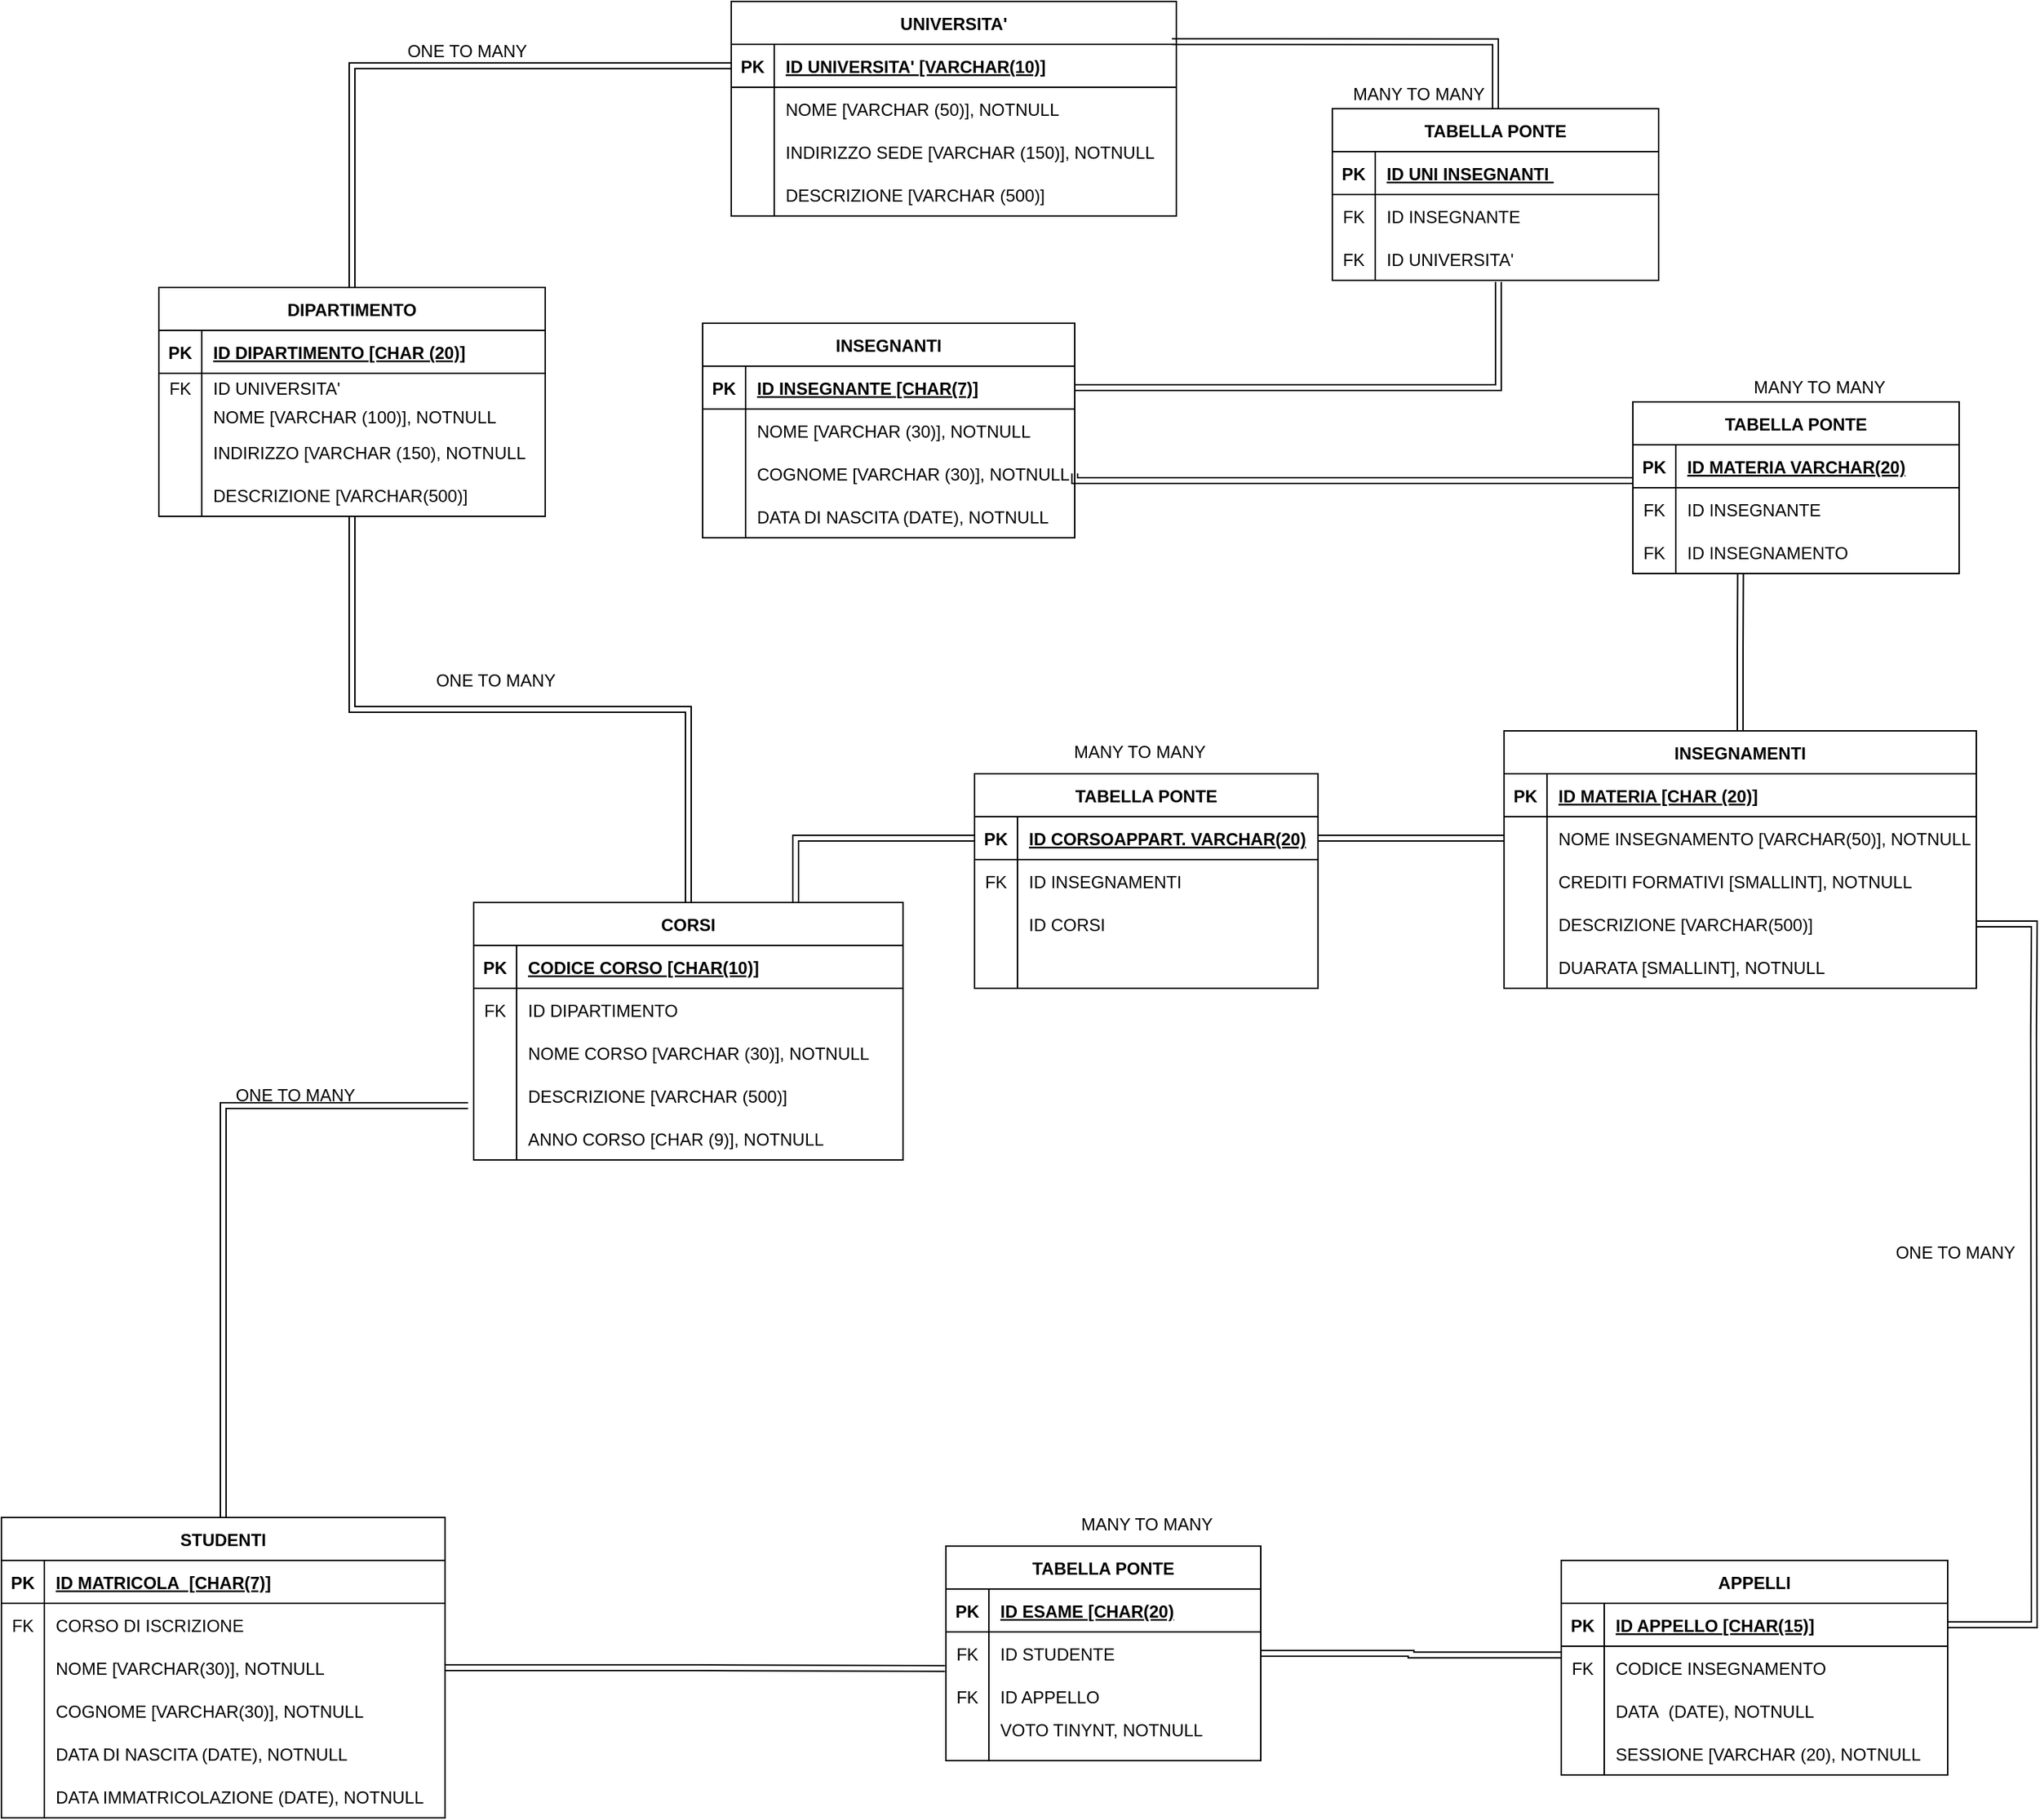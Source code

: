 <mxfile version="20.7.2" type="device"><diagram id="mHBm54Ux4mBfHh0A-Jvw" name="Pagina-1"><mxGraphModel dx="3033" dy="1163" grid="1" gridSize="10" guides="1" tooltips="1" connect="1" arrows="1" fold="1" page="1" pageScale="1" pageWidth="827" pageHeight="1169" math="0" shadow="0"><root><mxCell id="0"/><mxCell id="1" parent="0"/><mxCell id="JIilQJNJ3lquKVJtW94J-14" value="INSEGNANTI" style="shape=table;startSize=30;container=1;collapsible=1;childLayout=tableLayout;fixedRows=1;rowLines=0;fontStyle=1;align=center;resizeLast=1;" parent="1" vertex="1"><mxGeometry x="260" y="235" width="260" height="150" as="geometry"/></mxCell><mxCell id="JIilQJNJ3lquKVJtW94J-15" value="" style="shape=tableRow;horizontal=0;startSize=0;swimlaneHead=0;swimlaneBody=0;fillColor=none;collapsible=0;dropTarget=0;points=[[0,0.5],[1,0.5]];portConstraint=eastwest;top=0;left=0;right=0;bottom=1;" parent="JIilQJNJ3lquKVJtW94J-14" vertex="1"><mxGeometry y="30" width="260" height="30" as="geometry"/></mxCell><mxCell id="JIilQJNJ3lquKVJtW94J-16" value="PK" style="shape=partialRectangle;connectable=0;fillColor=none;top=0;left=0;bottom=0;right=0;fontStyle=1;overflow=hidden;" parent="JIilQJNJ3lquKVJtW94J-15" vertex="1"><mxGeometry width="30" height="30" as="geometry"><mxRectangle width="30" height="30" as="alternateBounds"/></mxGeometry></mxCell><mxCell id="JIilQJNJ3lquKVJtW94J-17" value="ID INSEGNANTE [CHAR(7)]" style="shape=partialRectangle;connectable=0;fillColor=none;top=0;left=0;bottom=0;right=0;align=left;spacingLeft=6;fontStyle=5;overflow=hidden;" parent="JIilQJNJ3lquKVJtW94J-15" vertex="1"><mxGeometry x="30" width="230" height="30" as="geometry"><mxRectangle width="230" height="30" as="alternateBounds"/></mxGeometry></mxCell><mxCell id="JIilQJNJ3lquKVJtW94J-18" value="" style="shape=tableRow;horizontal=0;startSize=0;swimlaneHead=0;swimlaneBody=0;fillColor=none;collapsible=0;dropTarget=0;points=[[0,0.5],[1,0.5]];portConstraint=eastwest;top=0;left=0;right=0;bottom=0;" parent="JIilQJNJ3lquKVJtW94J-14" vertex="1"><mxGeometry y="60" width="260" height="30" as="geometry"/></mxCell><mxCell id="JIilQJNJ3lquKVJtW94J-19" value="" style="shape=partialRectangle;connectable=0;fillColor=none;top=0;left=0;bottom=0;right=0;editable=1;overflow=hidden;" parent="JIilQJNJ3lquKVJtW94J-18" vertex="1"><mxGeometry width="30" height="30" as="geometry"><mxRectangle width="30" height="30" as="alternateBounds"/></mxGeometry></mxCell><mxCell id="JIilQJNJ3lquKVJtW94J-20" value="NOME [VARCHAR (30)], NOTNULL" style="shape=partialRectangle;connectable=0;fillColor=none;top=0;left=0;bottom=0;right=0;align=left;spacingLeft=6;overflow=hidden;" parent="JIilQJNJ3lquKVJtW94J-18" vertex="1"><mxGeometry x="30" width="230" height="30" as="geometry"><mxRectangle width="230" height="30" as="alternateBounds"/></mxGeometry></mxCell><mxCell id="JIilQJNJ3lquKVJtW94J-21" value="" style="shape=tableRow;horizontal=0;startSize=0;swimlaneHead=0;swimlaneBody=0;fillColor=none;collapsible=0;dropTarget=0;points=[[0,0.5],[1,0.5]];portConstraint=eastwest;top=0;left=0;right=0;bottom=0;" parent="JIilQJNJ3lquKVJtW94J-14" vertex="1"><mxGeometry y="90" width="260" height="30" as="geometry"/></mxCell><mxCell id="JIilQJNJ3lquKVJtW94J-22" value="" style="shape=partialRectangle;connectable=0;fillColor=none;top=0;left=0;bottom=0;right=0;editable=1;overflow=hidden;" parent="JIilQJNJ3lquKVJtW94J-21" vertex="1"><mxGeometry width="30" height="30" as="geometry"><mxRectangle width="30" height="30" as="alternateBounds"/></mxGeometry></mxCell><mxCell id="JIilQJNJ3lquKVJtW94J-23" value="COGNOME [VARCHAR (30)], NOTNULL" style="shape=partialRectangle;connectable=0;fillColor=none;top=0;left=0;bottom=0;right=0;align=left;spacingLeft=6;overflow=hidden;" parent="JIilQJNJ3lquKVJtW94J-21" vertex="1"><mxGeometry x="30" width="230" height="30" as="geometry"><mxRectangle width="230" height="30" as="alternateBounds"/></mxGeometry></mxCell><mxCell id="JIilQJNJ3lquKVJtW94J-24" value="" style="shape=tableRow;horizontal=0;startSize=0;swimlaneHead=0;swimlaneBody=0;fillColor=none;collapsible=0;dropTarget=0;points=[[0,0.5],[1,0.5]];portConstraint=eastwest;top=0;left=0;right=0;bottom=0;" parent="JIilQJNJ3lquKVJtW94J-14" vertex="1"><mxGeometry y="120" width="260" height="30" as="geometry"/></mxCell><mxCell id="JIilQJNJ3lquKVJtW94J-25" value="" style="shape=partialRectangle;connectable=0;fillColor=none;top=0;left=0;bottom=0;right=0;editable=1;overflow=hidden;" parent="JIilQJNJ3lquKVJtW94J-24" vertex="1"><mxGeometry width="30" height="30" as="geometry"><mxRectangle width="30" height="30" as="alternateBounds"/></mxGeometry></mxCell><mxCell id="JIilQJNJ3lquKVJtW94J-26" value="DATA DI NASCITA (DATE), NOTNULL" style="shape=partialRectangle;connectable=0;fillColor=none;top=0;left=0;bottom=0;right=0;align=left;spacingLeft=6;overflow=hidden;" parent="JIilQJNJ3lquKVJtW94J-24" vertex="1"><mxGeometry x="30" width="230" height="30" as="geometry"><mxRectangle width="230" height="30" as="alternateBounds"/></mxGeometry></mxCell><mxCell id="JIilQJNJ3lquKVJtW94J-287" style="edgeStyle=orthogonalEdgeStyle;rounded=0;orthogonalLoop=1;jettySize=auto;html=1;exitX=0.5;exitY=0;exitDx=0;exitDy=0;entryX=0.5;entryY=1;entryDx=0;entryDy=0;shape=link;" parent="1" source="JIilQJNJ3lquKVJtW94J-103" target="JIilQJNJ3lquKVJtW94J-168" edge="1"><mxGeometry relative="1" as="geometry"/></mxCell><mxCell id="JIilQJNJ3lquKVJtW94J-103" value="CORSI" style="shape=table;startSize=30;container=1;collapsible=1;childLayout=tableLayout;fixedRows=1;rowLines=0;fontStyle=1;align=center;resizeLast=1;" parent="1" vertex="1"><mxGeometry x="100" y="640" width="300" height="180" as="geometry"/></mxCell><mxCell id="JIilQJNJ3lquKVJtW94J-104" value="" style="shape=tableRow;horizontal=0;startSize=0;swimlaneHead=0;swimlaneBody=0;fillColor=none;collapsible=0;dropTarget=0;points=[[0,0.5],[1,0.5]];portConstraint=eastwest;top=0;left=0;right=0;bottom=1;" parent="JIilQJNJ3lquKVJtW94J-103" vertex="1"><mxGeometry y="30" width="300" height="30" as="geometry"/></mxCell><mxCell id="JIilQJNJ3lquKVJtW94J-105" value="PK" style="shape=partialRectangle;connectable=0;fillColor=none;top=0;left=0;bottom=0;right=0;fontStyle=1;overflow=hidden;" parent="JIilQJNJ3lquKVJtW94J-104" vertex="1"><mxGeometry width="30" height="30" as="geometry"><mxRectangle width="30" height="30" as="alternateBounds"/></mxGeometry></mxCell><mxCell id="JIilQJNJ3lquKVJtW94J-106" value="CODICE CORSO [CHAR(10)]" style="shape=partialRectangle;connectable=0;fillColor=none;top=0;left=0;bottom=0;right=0;align=left;spacingLeft=6;fontStyle=5;overflow=hidden;" parent="JIilQJNJ3lquKVJtW94J-104" vertex="1"><mxGeometry x="30" width="270" height="30" as="geometry"><mxRectangle width="270" height="30" as="alternateBounds"/></mxGeometry></mxCell><mxCell id="2NrSHI1KQ8GiXCyDmvub-64" style="shape=tableRow;horizontal=0;startSize=0;swimlaneHead=0;swimlaneBody=0;fillColor=none;collapsible=0;dropTarget=0;points=[[0,0.5],[1,0.5]];portConstraint=eastwest;top=0;left=0;right=0;bottom=0;" vertex="1" parent="JIilQJNJ3lquKVJtW94J-103"><mxGeometry y="60" width="300" height="30" as="geometry"/></mxCell><mxCell id="2NrSHI1KQ8GiXCyDmvub-65" value="FK" style="shape=partialRectangle;connectable=0;fillColor=none;top=0;left=0;bottom=0;right=0;editable=1;overflow=hidden;" vertex="1" parent="2NrSHI1KQ8GiXCyDmvub-64"><mxGeometry width="30" height="30" as="geometry"><mxRectangle width="30" height="30" as="alternateBounds"/></mxGeometry></mxCell><mxCell id="2NrSHI1KQ8GiXCyDmvub-66" value="ID DIPARTIMENTO" style="shape=partialRectangle;connectable=0;fillColor=none;top=0;left=0;bottom=0;right=0;align=left;spacingLeft=6;overflow=hidden;" vertex="1" parent="2NrSHI1KQ8GiXCyDmvub-64"><mxGeometry x="30" width="270" height="30" as="geometry"><mxRectangle width="270" height="30" as="alternateBounds"/></mxGeometry></mxCell><mxCell id="JIilQJNJ3lquKVJtW94J-107" value="" style="shape=tableRow;horizontal=0;startSize=0;swimlaneHead=0;swimlaneBody=0;fillColor=none;collapsible=0;dropTarget=0;points=[[0,0.5],[1,0.5]];portConstraint=eastwest;top=0;left=0;right=0;bottom=0;" parent="JIilQJNJ3lquKVJtW94J-103" vertex="1"><mxGeometry y="90" width="300" height="30" as="geometry"/></mxCell><mxCell id="JIilQJNJ3lquKVJtW94J-108" value="" style="shape=partialRectangle;connectable=0;fillColor=none;top=0;left=0;bottom=0;right=0;editable=1;overflow=hidden;" parent="JIilQJNJ3lquKVJtW94J-107" vertex="1"><mxGeometry width="30" height="30" as="geometry"><mxRectangle width="30" height="30" as="alternateBounds"/></mxGeometry></mxCell><mxCell id="JIilQJNJ3lquKVJtW94J-109" value="NOME CORSO [VARCHAR (30)], NOTNULL" style="shape=partialRectangle;connectable=0;fillColor=none;top=0;left=0;bottom=0;right=0;align=left;spacingLeft=6;overflow=hidden;" parent="JIilQJNJ3lquKVJtW94J-107" vertex="1"><mxGeometry x="30" width="270" height="30" as="geometry"><mxRectangle width="270" height="30" as="alternateBounds"/></mxGeometry></mxCell><mxCell id="JIilQJNJ3lquKVJtW94J-110" value="" style="shape=tableRow;horizontal=0;startSize=0;swimlaneHead=0;swimlaneBody=0;fillColor=none;collapsible=0;dropTarget=0;points=[[0,0.5],[1,0.5]];portConstraint=eastwest;top=0;left=0;right=0;bottom=0;" parent="JIilQJNJ3lquKVJtW94J-103" vertex="1"><mxGeometry y="120" width="300" height="30" as="geometry"/></mxCell><mxCell id="JIilQJNJ3lquKVJtW94J-111" value="" style="shape=partialRectangle;connectable=0;fillColor=none;top=0;left=0;bottom=0;right=0;editable=1;overflow=hidden;" parent="JIilQJNJ3lquKVJtW94J-110" vertex="1"><mxGeometry width="30" height="30" as="geometry"><mxRectangle width="30" height="30" as="alternateBounds"/></mxGeometry></mxCell><mxCell id="JIilQJNJ3lquKVJtW94J-112" value="DESCRIZIONE [VARCHAR (500)]" style="shape=partialRectangle;connectable=0;fillColor=none;top=0;left=0;bottom=0;right=0;align=left;spacingLeft=6;overflow=hidden;" parent="JIilQJNJ3lquKVJtW94J-110" vertex="1"><mxGeometry x="30" width="270" height="30" as="geometry"><mxRectangle width="270" height="30" as="alternateBounds"/></mxGeometry></mxCell><mxCell id="JIilQJNJ3lquKVJtW94J-113" value="" style="shape=tableRow;horizontal=0;startSize=0;swimlaneHead=0;swimlaneBody=0;fillColor=none;collapsible=0;dropTarget=0;points=[[0,0.5],[1,0.5]];portConstraint=eastwest;top=0;left=0;right=0;bottom=0;" parent="JIilQJNJ3lquKVJtW94J-103" vertex="1"><mxGeometry y="150" width="300" height="30" as="geometry"/></mxCell><mxCell id="JIilQJNJ3lquKVJtW94J-114" value="" style="shape=partialRectangle;connectable=0;fillColor=none;top=0;left=0;bottom=0;right=0;editable=1;overflow=hidden;" parent="JIilQJNJ3lquKVJtW94J-113" vertex="1"><mxGeometry width="30" height="30" as="geometry"><mxRectangle width="30" height="30" as="alternateBounds"/></mxGeometry></mxCell><mxCell id="JIilQJNJ3lquKVJtW94J-115" value="ANNO CORSO [CHAR (9)], NOTNULL" style="shape=partialRectangle;connectable=0;fillColor=none;top=0;left=0;bottom=0;right=0;align=left;spacingLeft=6;overflow=hidden;" parent="JIilQJNJ3lquKVJtW94J-113" vertex="1"><mxGeometry x="30" width="270" height="30" as="geometry"><mxRectangle width="270" height="30" as="alternateBounds"/></mxGeometry></mxCell><mxCell id="2NrSHI1KQ8GiXCyDmvub-63" style="edgeStyle=orthogonalEdgeStyle;shape=link;rounded=0;orthogonalLoop=1;jettySize=auto;html=1;exitX=0.5;exitY=0;exitDx=0;exitDy=0;entryX=0.33;entryY=1;entryDx=0;entryDy=0;entryPerimeter=0;" edge="1" parent="1" source="JIilQJNJ3lquKVJtW94J-116" target="JIilQJNJ3lquKVJtW94J-280"><mxGeometry relative="1" as="geometry"/></mxCell><mxCell id="JIilQJNJ3lquKVJtW94J-116" value="INSEGNAMENTI" style="shape=table;startSize=30;container=1;collapsible=1;childLayout=tableLayout;fixedRows=1;rowLines=0;fontStyle=1;align=center;resizeLast=1;" parent="1" vertex="1"><mxGeometry x="820" y="520" width="330" height="180" as="geometry"/></mxCell><mxCell id="JIilQJNJ3lquKVJtW94J-117" value="" style="shape=tableRow;horizontal=0;startSize=0;swimlaneHead=0;swimlaneBody=0;fillColor=none;collapsible=0;dropTarget=0;points=[[0,0.5],[1,0.5]];portConstraint=eastwest;top=0;left=0;right=0;bottom=1;" parent="JIilQJNJ3lquKVJtW94J-116" vertex="1"><mxGeometry y="30" width="330" height="30" as="geometry"/></mxCell><mxCell id="JIilQJNJ3lquKVJtW94J-118" value="PK" style="shape=partialRectangle;connectable=0;fillColor=none;top=0;left=0;bottom=0;right=0;fontStyle=1;overflow=hidden;" parent="JIilQJNJ3lquKVJtW94J-117" vertex="1"><mxGeometry width="30" height="30" as="geometry"><mxRectangle width="30" height="30" as="alternateBounds"/></mxGeometry></mxCell><mxCell id="JIilQJNJ3lquKVJtW94J-119" value="ID MATERIA [CHAR (20)]" style="shape=partialRectangle;connectable=0;fillColor=none;top=0;left=0;bottom=0;right=0;align=left;spacingLeft=6;fontStyle=5;overflow=hidden;" parent="JIilQJNJ3lquKVJtW94J-117" vertex="1"><mxGeometry x="30" width="300" height="30" as="geometry"><mxRectangle width="300" height="30" as="alternateBounds"/></mxGeometry></mxCell><mxCell id="JIilQJNJ3lquKVJtW94J-120" value="" style="shape=tableRow;horizontal=0;startSize=0;swimlaneHead=0;swimlaneBody=0;fillColor=none;collapsible=0;dropTarget=0;points=[[0,0.5],[1,0.5]];portConstraint=eastwest;top=0;left=0;right=0;bottom=0;" parent="JIilQJNJ3lquKVJtW94J-116" vertex="1"><mxGeometry y="60" width="330" height="30" as="geometry"/></mxCell><mxCell id="JIilQJNJ3lquKVJtW94J-121" value="" style="shape=partialRectangle;connectable=0;fillColor=none;top=0;left=0;bottom=0;right=0;editable=1;overflow=hidden;" parent="JIilQJNJ3lquKVJtW94J-120" vertex="1"><mxGeometry width="30" height="30" as="geometry"><mxRectangle width="30" height="30" as="alternateBounds"/></mxGeometry></mxCell><mxCell id="JIilQJNJ3lquKVJtW94J-122" value="NOME INSEGNAMENTO [VARCHAR(50)], NOTNULL" style="shape=partialRectangle;connectable=0;fillColor=none;top=0;left=0;bottom=0;right=0;align=left;spacingLeft=6;overflow=hidden;" parent="JIilQJNJ3lquKVJtW94J-120" vertex="1"><mxGeometry x="30" width="300" height="30" as="geometry"><mxRectangle width="300" height="30" as="alternateBounds"/></mxGeometry></mxCell><mxCell id="JIilQJNJ3lquKVJtW94J-123" value="" style="shape=tableRow;horizontal=0;startSize=0;swimlaneHead=0;swimlaneBody=0;fillColor=none;collapsible=0;dropTarget=0;points=[[0,0.5],[1,0.5]];portConstraint=eastwest;top=0;left=0;right=0;bottom=0;" parent="JIilQJNJ3lquKVJtW94J-116" vertex="1"><mxGeometry y="90" width="330" height="30" as="geometry"/></mxCell><mxCell id="JIilQJNJ3lquKVJtW94J-124" value="" style="shape=partialRectangle;connectable=0;fillColor=none;top=0;left=0;bottom=0;right=0;editable=1;overflow=hidden;" parent="JIilQJNJ3lquKVJtW94J-123" vertex="1"><mxGeometry width="30" height="30" as="geometry"><mxRectangle width="30" height="30" as="alternateBounds"/></mxGeometry></mxCell><mxCell id="JIilQJNJ3lquKVJtW94J-125" value="CREDITI FORMATIVI [SMALLINT], NOTNULL" style="shape=partialRectangle;connectable=0;fillColor=none;top=0;left=0;bottom=0;right=0;align=left;spacingLeft=6;overflow=hidden;" parent="JIilQJNJ3lquKVJtW94J-123" vertex="1"><mxGeometry x="30" width="300" height="30" as="geometry"><mxRectangle width="300" height="30" as="alternateBounds"/></mxGeometry></mxCell><mxCell id="JIilQJNJ3lquKVJtW94J-126" value="" style="shape=tableRow;horizontal=0;startSize=0;swimlaneHead=0;swimlaneBody=0;fillColor=none;collapsible=0;dropTarget=0;points=[[0,0.5],[1,0.5]];portConstraint=eastwest;top=0;left=0;right=0;bottom=0;" parent="JIilQJNJ3lquKVJtW94J-116" vertex="1"><mxGeometry y="120" width="330" height="30" as="geometry"/></mxCell><mxCell id="JIilQJNJ3lquKVJtW94J-127" value="" style="shape=partialRectangle;connectable=0;fillColor=none;top=0;left=0;bottom=0;right=0;editable=1;overflow=hidden;" parent="JIilQJNJ3lquKVJtW94J-126" vertex="1"><mxGeometry width="30" height="30" as="geometry"><mxRectangle width="30" height="30" as="alternateBounds"/></mxGeometry></mxCell><mxCell id="JIilQJNJ3lquKVJtW94J-128" value="DESCRIZIONE [VARCHAR(500)]" style="shape=partialRectangle;connectable=0;fillColor=none;top=0;left=0;bottom=0;right=0;align=left;spacingLeft=6;overflow=hidden;" parent="JIilQJNJ3lquKVJtW94J-126" vertex="1"><mxGeometry x="30" width="300" height="30" as="geometry"><mxRectangle width="300" height="30" as="alternateBounds"/></mxGeometry></mxCell><mxCell id="JIilQJNJ3lquKVJtW94J-206" style="shape=tableRow;horizontal=0;startSize=0;swimlaneHead=0;swimlaneBody=0;fillColor=none;collapsible=0;dropTarget=0;points=[[0,0.5],[1,0.5]];portConstraint=eastwest;top=0;left=0;right=0;bottom=0;" parent="JIilQJNJ3lquKVJtW94J-116" vertex="1"><mxGeometry y="150" width="330" height="30" as="geometry"/></mxCell><mxCell id="JIilQJNJ3lquKVJtW94J-207" style="shape=partialRectangle;connectable=0;fillColor=none;top=0;left=0;bottom=0;right=0;editable=1;overflow=hidden;" parent="JIilQJNJ3lquKVJtW94J-206" vertex="1"><mxGeometry width="30" height="30" as="geometry"><mxRectangle width="30" height="30" as="alternateBounds"/></mxGeometry></mxCell><mxCell id="JIilQJNJ3lquKVJtW94J-208" value="DUARATA [SMALLINT], NOTNULL" style="shape=partialRectangle;connectable=0;fillColor=none;top=0;left=0;bottom=0;right=0;align=left;spacingLeft=6;overflow=hidden;" parent="JIilQJNJ3lquKVJtW94J-206" vertex="1"><mxGeometry x="30" width="300" height="30" as="geometry"><mxRectangle width="300" height="30" as="alternateBounds"/></mxGeometry></mxCell><mxCell id="JIilQJNJ3lquKVJtW94J-142" value="APPELLI" style="shape=table;startSize=30;container=1;collapsible=1;childLayout=tableLayout;fixedRows=1;rowLines=0;fontStyle=1;align=center;resizeLast=1;" parent="1" vertex="1"><mxGeometry x="860" y="1100" width="270" height="150" as="geometry"/></mxCell><mxCell id="JIilQJNJ3lquKVJtW94J-143" value="" style="shape=tableRow;horizontal=0;startSize=0;swimlaneHead=0;swimlaneBody=0;fillColor=none;collapsible=0;dropTarget=0;points=[[0,0.5],[1,0.5]];portConstraint=eastwest;top=0;left=0;right=0;bottom=1;" parent="JIilQJNJ3lquKVJtW94J-142" vertex="1"><mxGeometry y="30" width="270" height="30" as="geometry"/></mxCell><mxCell id="JIilQJNJ3lquKVJtW94J-144" value="PK" style="shape=partialRectangle;connectable=0;fillColor=none;top=0;left=0;bottom=0;right=0;fontStyle=1;overflow=hidden;" parent="JIilQJNJ3lquKVJtW94J-143" vertex="1"><mxGeometry width="30" height="30" as="geometry"><mxRectangle width="30" height="30" as="alternateBounds"/></mxGeometry></mxCell><mxCell id="JIilQJNJ3lquKVJtW94J-145" value="ID APPELLO [CHAR(15)]" style="shape=partialRectangle;connectable=0;fillColor=none;top=0;left=0;bottom=0;right=0;align=left;spacingLeft=6;fontStyle=5;overflow=hidden;" parent="JIilQJNJ3lquKVJtW94J-143" vertex="1"><mxGeometry x="30" width="240" height="30" as="geometry"><mxRectangle width="240" height="30" as="alternateBounds"/></mxGeometry></mxCell><mxCell id="2NrSHI1KQ8GiXCyDmvub-137" style="shape=tableRow;horizontal=0;startSize=0;swimlaneHead=0;swimlaneBody=0;fillColor=none;collapsible=0;dropTarget=0;points=[[0,0.5],[1,0.5]];portConstraint=eastwest;top=0;left=0;right=0;bottom=0;" vertex="1" parent="JIilQJNJ3lquKVJtW94J-142"><mxGeometry y="60" width="270" height="30" as="geometry"/></mxCell><mxCell id="2NrSHI1KQ8GiXCyDmvub-138" value="FK" style="shape=partialRectangle;connectable=0;fillColor=none;top=0;left=0;bottom=0;right=0;editable=1;overflow=hidden;" vertex="1" parent="2NrSHI1KQ8GiXCyDmvub-137"><mxGeometry width="30" height="30" as="geometry"><mxRectangle width="30" height="30" as="alternateBounds"/></mxGeometry></mxCell><mxCell id="2NrSHI1KQ8GiXCyDmvub-139" value="CODICE INSEGNAMENTO" style="shape=partialRectangle;connectable=0;fillColor=none;top=0;left=0;bottom=0;right=0;align=left;spacingLeft=6;overflow=hidden;" vertex="1" parent="2NrSHI1KQ8GiXCyDmvub-137"><mxGeometry x="30" width="240" height="30" as="geometry"><mxRectangle width="240" height="30" as="alternateBounds"/></mxGeometry></mxCell><mxCell id="JIilQJNJ3lquKVJtW94J-146" value="" style="shape=tableRow;horizontal=0;startSize=0;swimlaneHead=0;swimlaneBody=0;fillColor=none;collapsible=0;dropTarget=0;points=[[0,0.5],[1,0.5]];portConstraint=eastwest;top=0;left=0;right=0;bottom=0;" parent="JIilQJNJ3lquKVJtW94J-142" vertex="1"><mxGeometry y="90" width="270" height="30" as="geometry"/></mxCell><mxCell id="JIilQJNJ3lquKVJtW94J-147" value="" style="shape=partialRectangle;connectable=0;fillColor=none;top=0;left=0;bottom=0;right=0;editable=1;overflow=hidden;" parent="JIilQJNJ3lquKVJtW94J-146" vertex="1"><mxGeometry width="30" height="30" as="geometry"><mxRectangle width="30" height="30" as="alternateBounds"/></mxGeometry></mxCell><mxCell id="JIilQJNJ3lquKVJtW94J-148" value="DATA  (DATE), NOTNULL" style="shape=partialRectangle;connectable=0;fillColor=none;top=0;left=0;bottom=0;right=0;align=left;spacingLeft=6;overflow=hidden;" parent="JIilQJNJ3lquKVJtW94J-146" vertex="1"><mxGeometry x="30" width="240" height="30" as="geometry"><mxRectangle width="240" height="30" as="alternateBounds"/></mxGeometry></mxCell><mxCell id="JIilQJNJ3lquKVJtW94J-149" value="" style="shape=tableRow;horizontal=0;startSize=0;swimlaneHead=0;swimlaneBody=0;fillColor=none;collapsible=0;dropTarget=0;points=[[0,0.5],[1,0.5]];portConstraint=eastwest;top=0;left=0;right=0;bottom=0;" parent="JIilQJNJ3lquKVJtW94J-142" vertex="1"><mxGeometry y="120" width="270" height="30" as="geometry"/></mxCell><mxCell id="JIilQJNJ3lquKVJtW94J-150" value="" style="shape=partialRectangle;connectable=0;fillColor=none;top=0;left=0;bottom=0;right=0;editable=1;overflow=hidden;" parent="JIilQJNJ3lquKVJtW94J-149" vertex="1"><mxGeometry width="30" height="30" as="geometry"><mxRectangle width="30" height="30" as="alternateBounds"/></mxGeometry></mxCell><mxCell id="JIilQJNJ3lquKVJtW94J-151" value="SESSIONE [VARCHAR (20), NOTNULL" style="shape=partialRectangle;connectable=0;fillColor=none;top=0;left=0;bottom=0;right=0;align=left;spacingLeft=6;overflow=hidden;" parent="JIilQJNJ3lquKVJtW94J-149" vertex="1"><mxGeometry x="30" width="240" height="30" as="geometry"><mxRectangle width="240" height="30" as="alternateBounds"/></mxGeometry></mxCell><mxCell id="JIilQJNJ3lquKVJtW94J-155" value="UNIVERSITA'" style="shape=table;startSize=30;container=1;collapsible=1;childLayout=tableLayout;fixedRows=1;rowLines=0;fontStyle=1;align=center;resizeLast=1;" parent="1" vertex="1"><mxGeometry x="280" y="10" width="311" height="150" as="geometry"/></mxCell><mxCell id="JIilQJNJ3lquKVJtW94J-156" value="" style="shape=tableRow;horizontal=0;startSize=0;swimlaneHead=0;swimlaneBody=0;fillColor=none;collapsible=0;dropTarget=0;points=[[0,0.5],[1,0.5]];portConstraint=eastwest;top=0;left=0;right=0;bottom=1;" parent="JIilQJNJ3lquKVJtW94J-155" vertex="1"><mxGeometry y="30" width="311" height="30" as="geometry"/></mxCell><mxCell id="JIilQJNJ3lquKVJtW94J-157" value="PK" style="shape=partialRectangle;connectable=0;fillColor=none;top=0;left=0;bottom=0;right=0;fontStyle=1;overflow=hidden;" parent="JIilQJNJ3lquKVJtW94J-156" vertex="1"><mxGeometry width="30" height="30" as="geometry"><mxRectangle width="30" height="30" as="alternateBounds"/></mxGeometry></mxCell><mxCell id="JIilQJNJ3lquKVJtW94J-158" value="ID UNIVERSITA' [VARCHAR(10)]" style="shape=partialRectangle;connectable=0;fillColor=none;top=0;left=0;bottom=0;right=0;align=left;spacingLeft=6;fontStyle=5;overflow=hidden;" parent="JIilQJNJ3lquKVJtW94J-156" vertex="1"><mxGeometry x="30" width="281" height="30" as="geometry"><mxRectangle width="281" height="30" as="alternateBounds"/></mxGeometry></mxCell><mxCell id="JIilQJNJ3lquKVJtW94J-159" value="" style="shape=tableRow;horizontal=0;startSize=0;swimlaneHead=0;swimlaneBody=0;fillColor=none;collapsible=0;dropTarget=0;points=[[0,0.5],[1,0.5]];portConstraint=eastwest;top=0;left=0;right=0;bottom=0;" parent="JIilQJNJ3lquKVJtW94J-155" vertex="1"><mxGeometry y="60" width="311" height="30" as="geometry"/></mxCell><mxCell id="JIilQJNJ3lquKVJtW94J-160" value="" style="shape=partialRectangle;connectable=0;fillColor=none;top=0;left=0;bottom=0;right=0;editable=1;overflow=hidden;" parent="JIilQJNJ3lquKVJtW94J-159" vertex="1"><mxGeometry width="30" height="30" as="geometry"><mxRectangle width="30" height="30" as="alternateBounds"/></mxGeometry></mxCell><mxCell id="JIilQJNJ3lquKVJtW94J-161" value="NOME [VARCHAR (50)], NOTNULL" style="shape=partialRectangle;connectable=0;fillColor=none;top=0;left=0;bottom=0;right=0;align=left;spacingLeft=6;overflow=hidden;" parent="JIilQJNJ3lquKVJtW94J-159" vertex="1"><mxGeometry x="30" width="281" height="30" as="geometry"><mxRectangle width="281" height="30" as="alternateBounds"/></mxGeometry></mxCell><mxCell id="JIilQJNJ3lquKVJtW94J-162" value="" style="shape=tableRow;horizontal=0;startSize=0;swimlaneHead=0;swimlaneBody=0;fillColor=none;collapsible=0;dropTarget=0;points=[[0,0.5],[1,0.5]];portConstraint=eastwest;top=0;left=0;right=0;bottom=0;" parent="JIilQJNJ3lquKVJtW94J-155" vertex="1"><mxGeometry y="90" width="311" height="30" as="geometry"/></mxCell><mxCell id="JIilQJNJ3lquKVJtW94J-163" value="" style="shape=partialRectangle;connectable=0;fillColor=none;top=0;left=0;bottom=0;right=0;editable=1;overflow=hidden;" parent="JIilQJNJ3lquKVJtW94J-162" vertex="1"><mxGeometry width="30" height="30" as="geometry"><mxRectangle width="30" height="30" as="alternateBounds"/></mxGeometry></mxCell><mxCell id="JIilQJNJ3lquKVJtW94J-164" value="INDIRIZZO SEDE [VARCHAR (150)], NOTNULL" style="shape=partialRectangle;connectable=0;fillColor=none;top=0;left=0;bottom=0;right=0;align=left;spacingLeft=6;overflow=hidden;" parent="JIilQJNJ3lquKVJtW94J-162" vertex="1"><mxGeometry x="30" width="281" height="30" as="geometry"><mxRectangle width="281" height="30" as="alternateBounds"/></mxGeometry></mxCell><mxCell id="JIilQJNJ3lquKVJtW94J-165" value="" style="shape=tableRow;horizontal=0;startSize=0;swimlaneHead=0;swimlaneBody=0;fillColor=none;collapsible=0;dropTarget=0;points=[[0,0.5],[1,0.5]];portConstraint=eastwest;top=0;left=0;right=0;bottom=0;" parent="JIilQJNJ3lquKVJtW94J-155" vertex="1"><mxGeometry y="120" width="311" height="30" as="geometry"/></mxCell><mxCell id="JIilQJNJ3lquKVJtW94J-166" value="" style="shape=partialRectangle;connectable=0;fillColor=none;top=0;left=0;bottom=0;right=0;editable=1;overflow=hidden;" parent="JIilQJNJ3lquKVJtW94J-165" vertex="1"><mxGeometry width="30" height="30" as="geometry"><mxRectangle width="30" height="30" as="alternateBounds"/></mxGeometry></mxCell><mxCell id="JIilQJNJ3lquKVJtW94J-167" value="DESCRIZIONE [VARCHAR (500)]" style="shape=partialRectangle;connectable=0;fillColor=none;top=0;left=0;bottom=0;right=0;align=left;spacingLeft=6;overflow=hidden;" parent="JIilQJNJ3lquKVJtW94J-165" vertex="1"><mxGeometry x="30" width="281" height="30" as="geometry"><mxRectangle width="281" height="30" as="alternateBounds"/></mxGeometry></mxCell><mxCell id="JIilQJNJ3lquKVJtW94J-288" style="edgeStyle=orthogonalEdgeStyle;rounded=0;orthogonalLoop=1;jettySize=auto;html=1;exitX=0.5;exitY=0;exitDx=0;exitDy=0;entryX=0;entryY=0.5;entryDx=0;entryDy=0;shape=link;" parent="1" source="JIilQJNJ3lquKVJtW94J-168" target="JIilQJNJ3lquKVJtW94J-156" edge="1"><mxGeometry relative="1" as="geometry"/></mxCell><mxCell id="JIilQJNJ3lquKVJtW94J-168" value="DIPARTIMENTO" style="shape=table;startSize=30;container=1;collapsible=1;childLayout=tableLayout;fixedRows=1;rowLines=0;fontStyle=1;align=center;resizeLast=1;" parent="1" vertex="1"><mxGeometry x="-120" y="210" width="270" height="160" as="geometry"/></mxCell><mxCell id="JIilQJNJ3lquKVJtW94J-169" value="" style="shape=tableRow;horizontal=0;startSize=0;swimlaneHead=0;swimlaneBody=0;fillColor=none;collapsible=0;dropTarget=0;points=[[0,0.5],[1,0.5]];portConstraint=eastwest;top=0;left=0;right=0;bottom=1;" parent="JIilQJNJ3lquKVJtW94J-168" vertex="1"><mxGeometry y="30" width="270" height="30" as="geometry"/></mxCell><mxCell id="JIilQJNJ3lquKVJtW94J-170" value="PK" style="shape=partialRectangle;connectable=0;fillColor=none;top=0;left=0;bottom=0;right=0;fontStyle=1;overflow=hidden;" parent="JIilQJNJ3lquKVJtW94J-169" vertex="1"><mxGeometry width="30" height="30" as="geometry"><mxRectangle width="30" height="30" as="alternateBounds"/></mxGeometry></mxCell><mxCell id="JIilQJNJ3lquKVJtW94J-171" value="ID DIPARTIMENTO [CHAR (20)]" style="shape=partialRectangle;connectable=0;fillColor=none;top=0;left=0;bottom=0;right=0;align=left;spacingLeft=6;fontStyle=5;overflow=hidden;" parent="JIilQJNJ3lquKVJtW94J-169" vertex="1"><mxGeometry x="30" width="240" height="30" as="geometry"><mxRectangle width="240" height="30" as="alternateBounds"/></mxGeometry></mxCell><mxCell id="2NrSHI1KQ8GiXCyDmvub-67" style="shape=tableRow;horizontal=0;startSize=0;swimlaneHead=0;swimlaneBody=0;fillColor=none;collapsible=0;dropTarget=0;points=[[0,0.5],[1,0.5]];portConstraint=eastwest;top=0;left=0;right=0;bottom=0;" vertex="1" parent="JIilQJNJ3lquKVJtW94J-168"><mxGeometry y="60" width="270" height="20" as="geometry"/></mxCell><mxCell id="2NrSHI1KQ8GiXCyDmvub-68" value="FK" style="shape=partialRectangle;connectable=0;fillColor=none;top=0;left=0;bottom=0;right=0;editable=1;overflow=hidden;" vertex="1" parent="2NrSHI1KQ8GiXCyDmvub-67"><mxGeometry width="30" height="20" as="geometry"><mxRectangle width="30" height="20" as="alternateBounds"/></mxGeometry></mxCell><mxCell id="2NrSHI1KQ8GiXCyDmvub-69" value="ID UNIVERSITA'" style="shape=partialRectangle;connectable=0;fillColor=none;top=0;left=0;bottom=0;right=0;align=left;spacingLeft=6;overflow=hidden;" vertex="1" parent="2NrSHI1KQ8GiXCyDmvub-67"><mxGeometry x="30" width="240" height="20" as="geometry"><mxRectangle width="240" height="20" as="alternateBounds"/></mxGeometry></mxCell><mxCell id="JIilQJNJ3lquKVJtW94J-172" value="" style="shape=tableRow;horizontal=0;startSize=0;swimlaneHead=0;swimlaneBody=0;fillColor=none;collapsible=0;dropTarget=0;points=[[0,0.5],[1,0.5]];portConstraint=eastwest;top=0;left=0;right=0;bottom=0;" parent="JIilQJNJ3lquKVJtW94J-168" vertex="1"><mxGeometry y="80" width="270" height="20" as="geometry"/></mxCell><mxCell id="JIilQJNJ3lquKVJtW94J-173" value="" style="shape=partialRectangle;connectable=0;fillColor=none;top=0;left=0;bottom=0;right=0;editable=1;overflow=hidden;" parent="JIilQJNJ3lquKVJtW94J-172" vertex="1"><mxGeometry width="30" height="20" as="geometry"><mxRectangle width="30" height="20" as="alternateBounds"/></mxGeometry></mxCell><mxCell id="JIilQJNJ3lquKVJtW94J-174" value="NOME [VARCHAR (100)], NOTNULL" style="shape=partialRectangle;connectable=0;fillColor=none;top=0;left=0;bottom=0;right=0;align=left;spacingLeft=6;overflow=hidden;" parent="JIilQJNJ3lquKVJtW94J-172" vertex="1"><mxGeometry x="30" width="240" height="20" as="geometry"><mxRectangle width="240" height="20" as="alternateBounds"/></mxGeometry></mxCell><mxCell id="JIilQJNJ3lquKVJtW94J-175" value="" style="shape=tableRow;horizontal=0;startSize=0;swimlaneHead=0;swimlaneBody=0;fillColor=none;collapsible=0;dropTarget=0;points=[[0,0.5],[1,0.5]];portConstraint=eastwest;top=0;left=0;right=0;bottom=0;" parent="JIilQJNJ3lquKVJtW94J-168" vertex="1"><mxGeometry y="100" width="270" height="30" as="geometry"/></mxCell><mxCell id="JIilQJNJ3lquKVJtW94J-176" value="" style="shape=partialRectangle;connectable=0;fillColor=none;top=0;left=0;bottom=0;right=0;editable=1;overflow=hidden;" parent="JIilQJNJ3lquKVJtW94J-175" vertex="1"><mxGeometry width="30" height="30" as="geometry"><mxRectangle width="30" height="30" as="alternateBounds"/></mxGeometry></mxCell><mxCell id="JIilQJNJ3lquKVJtW94J-177" value="INDIRIZZO [VARCHAR (150), NOTNULL" style="shape=partialRectangle;connectable=0;fillColor=none;top=0;left=0;bottom=0;right=0;align=left;spacingLeft=6;overflow=hidden;" parent="JIilQJNJ3lquKVJtW94J-175" vertex="1"><mxGeometry x="30" width="240" height="30" as="geometry"><mxRectangle width="240" height="30" as="alternateBounds"/></mxGeometry></mxCell><mxCell id="JIilQJNJ3lquKVJtW94J-178" value="" style="shape=tableRow;horizontal=0;startSize=0;swimlaneHead=0;swimlaneBody=0;fillColor=none;collapsible=0;dropTarget=0;points=[[0,0.5],[1,0.5]];portConstraint=eastwest;top=0;left=0;right=0;bottom=0;" parent="JIilQJNJ3lquKVJtW94J-168" vertex="1"><mxGeometry y="130" width="270" height="30" as="geometry"/></mxCell><mxCell id="JIilQJNJ3lquKVJtW94J-179" value="" style="shape=partialRectangle;connectable=0;fillColor=none;top=0;left=0;bottom=0;right=0;editable=1;overflow=hidden;" parent="JIilQJNJ3lquKVJtW94J-178" vertex="1"><mxGeometry width="30" height="30" as="geometry"><mxRectangle width="30" height="30" as="alternateBounds"/></mxGeometry></mxCell><mxCell id="JIilQJNJ3lquKVJtW94J-180" value="DESCRIZIONE [VARCHAR(500)]" style="shape=partialRectangle;connectable=0;fillColor=none;top=0;left=0;bottom=0;right=0;align=left;spacingLeft=6;overflow=hidden;" parent="JIilQJNJ3lquKVJtW94J-178" vertex="1"><mxGeometry x="30" width="240" height="30" as="geometry"><mxRectangle width="240" height="30" as="alternateBounds"/></mxGeometry></mxCell><mxCell id="JIilQJNJ3lquKVJtW94J-210" style="edgeStyle=orthogonalEdgeStyle;rounded=0;orthogonalLoop=1;jettySize=auto;html=1;exitX=0.5;exitY=0;exitDx=0;exitDy=0;entryX=-0.013;entryY=0.733;entryDx=0;entryDy=0;entryPerimeter=0;shape=link;" parent="1" source="JIilQJNJ3lquKVJtW94J-181" target="JIilQJNJ3lquKVJtW94J-110" edge="1"><mxGeometry relative="1" as="geometry"/></mxCell><mxCell id="JIilQJNJ3lquKVJtW94J-181" value="STUDENTI" style="shape=table;startSize=30;container=1;collapsible=1;childLayout=tableLayout;fixedRows=1;rowLines=0;fontStyle=1;align=center;resizeLast=1;" parent="1" vertex="1"><mxGeometry x="-230" y="1070" width="310" height="210" as="geometry"/></mxCell><mxCell id="JIilQJNJ3lquKVJtW94J-182" value="" style="shape=tableRow;horizontal=0;startSize=0;swimlaneHead=0;swimlaneBody=0;fillColor=none;collapsible=0;dropTarget=0;points=[[0,0.5],[1,0.5]];portConstraint=eastwest;top=0;left=0;right=0;bottom=1;" parent="JIilQJNJ3lquKVJtW94J-181" vertex="1"><mxGeometry y="30" width="310" height="30" as="geometry"/></mxCell><mxCell id="JIilQJNJ3lquKVJtW94J-183" value="PK" style="shape=partialRectangle;connectable=0;fillColor=none;top=0;left=0;bottom=0;right=0;fontStyle=1;overflow=hidden;" parent="JIilQJNJ3lquKVJtW94J-182" vertex="1"><mxGeometry width="30" height="30" as="geometry"><mxRectangle width="30" height="30" as="alternateBounds"/></mxGeometry></mxCell><mxCell id="JIilQJNJ3lquKVJtW94J-184" value="ID MATRICOLA  [CHAR(7)]" style="shape=partialRectangle;connectable=0;fillColor=none;top=0;left=0;bottom=0;right=0;align=left;spacingLeft=6;fontStyle=5;overflow=hidden;" parent="JIilQJNJ3lquKVJtW94J-182" vertex="1"><mxGeometry x="30" width="280" height="30" as="geometry"><mxRectangle width="280" height="30" as="alternateBounds"/></mxGeometry></mxCell><mxCell id="2NrSHI1KQ8GiXCyDmvub-51" style="shape=tableRow;horizontal=0;startSize=0;swimlaneHead=0;swimlaneBody=0;fillColor=none;collapsible=0;dropTarget=0;points=[[0,0.5],[1,0.5]];portConstraint=eastwest;top=0;left=0;right=0;bottom=0;" vertex="1" parent="JIilQJNJ3lquKVJtW94J-181"><mxGeometry y="60" width="310" height="30" as="geometry"/></mxCell><mxCell id="2NrSHI1KQ8GiXCyDmvub-52" value="FK" style="shape=partialRectangle;connectable=0;fillColor=none;top=0;left=0;bottom=0;right=0;editable=1;overflow=hidden;" vertex="1" parent="2NrSHI1KQ8GiXCyDmvub-51"><mxGeometry width="30" height="30" as="geometry"><mxRectangle width="30" height="30" as="alternateBounds"/></mxGeometry></mxCell><mxCell id="2NrSHI1KQ8GiXCyDmvub-53" value="CORSO DI ISCRIZIONE" style="shape=partialRectangle;connectable=0;fillColor=none;top=0;left=0;bottom=0;right=0;align=left;spacingLeft=6;overflow=hidden;" vertex="1" parent="2NrSHI1KQ8GiXCyDmvub-51"><mxGeometry x="30" width="280" height="30" as="geometry"><mxRectangle width="280" height="30" as="alternateBounds"/></mxGeometry></mxCell><mxCell id="JIilQJNJ3lquKVJtW94J-185" value="" style="shape=tableRow;horizontal=0;startSize=0;swimlaneHead=0;swimlaneBody=0;fillColor=none;collapsible=0;dropTarget=0;points=[[0,0.5],[1,0.5]];portConstraint=eastwest;top=0;left=0;right=0;bottom=0;" parent="JIilQJNJ3lquKVJtW94J-181" vertex="1"><mxGeometry y="90" width="310" height="30" as="geometry"/></mxCell><mxCell id="JIilQJNJ3lquKVJtW94J-186" value="" style="shape=partialRectangle;connectable=0;fillColor=none;top=0;left=0;bottom=0;right=0;editable=1;overflow=hidden;" parent="JIilQJNJ3lquKVJtW94J-185" vertex="1"><mxGeometry width="30" height="30" as="geometry"><mxRectangle width="30" height="30" as="alternateBounds"/></mxGeometry></mxCell><mxCell id="JIilQJNJ3lquKVJtW94J-187" value="NOME [VARCHAR(30)], NOTNULL" style="shape=partialRectangle;connectable=0;fillColor=none;top=0;left=0;bottom=0;right=0;align=left;spacingLeft=6;overflow=hidden;" parent="JIilQJNJ3lquKVJtW94J-185" vertex="1"><mxGeometry x="30" width="280" height="30" as="geometry"><mxRectangle width="280" height="30" as="alternateBounds"/></mxGeometry></mxCell><mxCell id="JIilQJNJ3lquKVJtW94J-188" value="" style="shape=tableRow;horizontal=0;startSize=0;swimlaneHead=0;swimlaneBody=0;fillColor=none;collapsible=0;dropTarget=0;points=[[0,0.5],[1,0.5]];portConstraint=eastwest;top=0;left=0;right=0;bottom=0;" parent="JIilQJNJ3lquKVJtW94J-181" vertex="1"><mxGeometry y="120" width="310" height="30" as="geometry"/></mxCell><mxCell id="JIilQJNJ3lquKVJtW94J-189" value="" style="shape=partialRectangle;connectable=0;fillColor=none;top=0;left=0;bottom=0;right=0;editable=1;overflow=hidden;" parent="JIilQJNJ3lquKVJtW94J-188" vertex="1"><mxGeometry width="30" height="30" as="geometry"><mxRectangle width="30" height="30" as="alternateBounds"/></mxGeometry></mxCell><mxCell id="JIilQJNJ3lquKVJtW94J-190" value="COGNOME [VARCHAR(30)], NOTNULL" style="shape=partialRectangle;connectable=0;fillColor=none;top=0;left=0;bottom=0;right=0;align=left;spacingLeft=6;overflow=hidden;" parent="JIilQJNJ3lquKVJtW94J-188" vertex="1"><mxGeometry x="30" width="280" height="30" as="geometry"><mxRectangle width="280" height="30" as="alternateBounds"/></mxGeometry></mxCell><mxCell id="JIilQJNJ3lquKVJtW94J-191" value="" style="shape=tableRow;horizontal=0;startSize=0;swimlaneHead=0;swimlaneBody=0;fillColor=none;collapsible=0;dropTarget=0;points=[[0,0.5],[1,0.5]];portConstraint=eastwest;top=0;left=0;right=0;bottom=0;" parent="JIilQJNJ3lquKVJtW94J-181" vertex="1"><mxGeometry y="150" width="310" height="30" as="geometry"/></mxCell><mxCell id="JIilQJNJ3lquKVJtW94J-192" value="" style="shape=partialRectangle;connectable=0;fillColor=none;top=0;left=0;bottom=0;right=0;editable=1;overflow=hidden;" parent="JIilQJNJ3lquKVJtW94J-191" vertex="1"><mxGeometry width="30" height="30" as="geometry"><mxRectangle width="30" height="30" as="alternateBounds"/></mxGeometry></mxCell><mxCell id="JIilQJNJ3lquKVJtW94J-193" value="DATA DI NASCITA (DATE), NOTNULL" style="shape=partialRectangle;connectable=0;fillColor=none;top=0;left=0;bottom=0;right=0;align=left;spacingLeft=6;overflow=hidden;" parent="JIilQJNJ3lquKVJtW94J-191" vertex="1"><mxGeometry x="30" width="280" height="30" as="geometry"><mxRectangle width="280" height="30" as="alternateBounds"/></mxGeometry></mxCell><mxCell id="JIilQJNJ3lquKVJtW94J-194" style="shape=tableRow;horizontal=0;startSize=0;swimlaneHead=0;swimlaneBody=0;fillColor=none;collapsible=0;dropTarget=0;points=[[0,0.5],[1,0.5]];portConstraint=eastwest;top=0;left=0;right=0;bottom=0;" parent="JIilQJNJ3lquKVJtW94J-181" vertex="1"><mxGeometry y="180" width="310" height="30" as="geometry"/></mxCell><mxCell id="JIilQJNJ3lquKVJtW94J-195" style="shape=partialRectangle;connectable=0;fillColor=none;top=0;left=0;bottom=0;right=0;editable=1;overflow=hidden;" parent="JIilQJNJ3lquKVJtW94J-194" vertex="1"><mxGeometry width="30" height="30" as="geometry"><mxRectangle width="30" height="30" as="alternateBounds"/></mxGeometry></mxCell><mxCell id="JIilQJNJ3lquKVJtW94J-196" value="DATA IMMATRICOLAZIONE (DATE), NOTNULL" style="shape=partialRectangle;connectable=0;fillColor=none;top=0;left=0;bottom=0;right=0;align=left;spacingLeft=6;overflow=hidden;" parent="JIilQJNJ3lquKVJtW94J-194" vertex="1"><mxGeometry x="30" width="280" height="30" as="geometry"><mxRectangle width="280" height="30" as="alternateBounds"/></mxGeometry></mxCell><mxCell id="JIilQJNJ3lquKVJtW94J-212" value="MANY TO MANY" style="text;html=1;align=center;verticalAlign=middle;resizable=0;points=[];autosize=1;strokeColor=none;fillColor=none;" parent="1" vertex="1"><mxGeometry x="510" y="1060" width="120" height="30" as="geometry"/></mxCell><mxCell id="JIilQJNJ3lquKVJtW94J-239" value="TABELLA PONTE" style="shape=table;startSize=30;container=1;collapsible=1;childLayout=tableLayout;fixedRows=1;rowLines=0;fontStyle=1;align=center;resizeLast=1;" parent="1" vertex="1"><mxGeometry x="430" y="1090" width="220" height="150" as="geometry"/></mxCell><mxCell id="JIilQJNJ3lquKVJtW94J-240" value="" style="shape=tableRow;horizontal=0;startSize=0;swimlaneHead=0;swimlaneBody=0;fillColor=none;collapsible=0;dropTarget=0;points=[[0,0.5],[1,0.5]];portConstraint=eastwest;top=0;left=0;right=0;bottom=1;" parent="JIilQJNJ3lquKVJtW94J-239" vertex="1"><mxGeometry y="30" width="220" height="30" as="geometry"/></mxCell><mxCell id="JIilQJNJ3lquKVJtW94J-241" value="PK" style="shape=partialRectangle;connectable=0;fillColor=none;top=0;left=0;bottom=0;right=0;fontStyle=1;overflow=hidden;" parent="JIilQJNJ3lquKVJtW94J-240" vertex="1"><mxGeometry width="30" height="30" as="geometry"><mxRectangle width="30" height="30" as="alternateBounds"/></mxGeometry></mxCell><mxCell id="JIilQJNJ3lquKVJtW94J-242" value="ID ESAME [CHAR(20)" style="shape=partialRectangle;connectable=0;fillColor=none;top=0;left=0;bottom=0;right=0;align=left;spacingLeft=6;fontStyle=5;overflow=hidden;" parent="JIilQJNJ3lquKVJtW94J-240" vertex="1"><mxGeometry x="30" width="190" height="30" as="geometry"><mxRectangle width="190" height="30" as="alternateBounds"/></mxGeometry></mxCell><mxCell id="JIilQJNJ3lquKVJtW94J-243" value="" style="shape=tableRow;horizontal=0;startSize=0;swimlaneHead=0;swimlaneBody=0;fillColor=none;collapsible=0;dropTarget=0;points=[[0,0.5],[1,0.5]];portConstraint=eastwest;top=0;left=0;right=0;bottom=0;" parent="JIilQJNJ3lquKVJtW94J-239" vertex="1"><mxGeometry y="60" width="220" height="30" as="geometry"/></mxCell><mxCell id="JIilQJNJ3lquKVJtW94J-244" value="FK" style="shape=partialRectangle;connectable=0;fillColor=none;top=0;left=0;bottom=0;right=0;editable=1;overflow=hidden;" parent="JIilQJNJ3lquKVJtW94J-243" vertex="1"><mxGeometry width="30" height="30" as="geometry"><mxRectangle width="30" height="30" as="alternateBounds"/></mxGeometry></mxCell><mxCell id="JIilQJNJ3lquKVJtW94J-245" value="ID STUDENTE" style="shape=partialRectangle;connectable=0;fillColor=none;top=0;left=0;bottom=0;right=0;align=left;spacingLeft=6;overflow=hidden;" parent="JIilQJNJ3lquKVJtW94J-243" vertex="1"><mxGeometry x="30" width="190" height="30" as="geometry"><mxRectangle width="190" height="30" as="alternateBounds"/></mxGeometry></mxCell><mxCell id="JIilQJNJ3lquKVJtW94J-246" value="" style="shape=tableRow;horizontal=0;startSize=0;swimlaneHead=0;swimlaneBody=0;fillColor=none;collapsible=0;dropTarget=0;points=[[0,0.5],[1,0.5]];portConstraint=eastwest;top=0;left=0;right=0;bottom=0;" parent="JIilQJNJ3lquKVJtW94J-239" vertex="1"><mxGeometry y="90" width="220" height="30" as="geometry"/></mxCell><mxCell id="JIilQJNJ3lquKVJtW94J-247" value="FK" style="shape=partialRectangle;connectable=0;fillColor=none;top=0;left=0;bottom=0;right=0;editable=1;overflow=hidden;" parent="JIilQJNJ3lquKVJtW94J-246" vertex="1"><mxGeometry width="30" height="30" as="geometry"><mxRectangle width="30" height="30" as="alternateBounds"/></mxGeometry></mxCell><mxCell id="JIilQJNJ3lquKVJtW94J-248" value="ID APPELLO" style="shape=partialRectangle;connectable=0;fillColor=none;top=0;left=0;bottom=0;right=0;align=left;spacingLeft=6;overflow=hidden;" parent="JIilQJNJ3lquKVJtW94J-246" vertex="1"><mxGeometry x="30" width="190" height="30" as="geometry"><mxRectangle width="190" height="30" as="alternateBounds"/></mxGeometry></mxCell><mxCell id="JIilQJNJ3lquKVJtW94J-249" value="" style="shape=tableRow;horizontal=0;startSize=0;swimlaneHead=0;swimlaneBody=0;fillColor=none;collapsible=0;dropTarget=0;points=[[0,0.5],[1,0.5]];portConstraint=eastwest;top=0;left=0;right=0;bottom=0;" parent="JIilQJNJ3lquKVJtW94J-239" vertex="1"><mxGeometry y="120" width="220" height="30" as="geometry"/></mxCell><mxCell id="JIilQJNJ3lquKVJtW94J-250" value="" style="shape=partialRectangle;connectable=0;fillColor=none;top=0;left=0;bottom=0;right=0;editable=1;overflow=hidden;" parent="JIilQJNJ3lquKVJtW94J-249" vertex="1"><mxGeometry width="30" height="30" as="geometry"><mxRectangle width="30" height="30" as="alternateBounds"/></mxGeometry></mxCell><mxCell id="JIilQJNJ3lquKVJtW94J-251" value="VOTO TINYNT, NOTNULL&#10;" style="shape=partialRectangle;connectable=0;fillColor=none;top=0;left=0;bottom=0;right=0;align=left;spacingLeft=6;overflow=hidden;" parent="JIilQJNJ3lquKVJtW94J-249" vertex="1"><mxGeometry x="30" width="190" height="30" as="geometry"><mxRectangle width="190" height="30" as="alternateBounds"/></mxGeometry></mxCell><mxCell id="JIilQJNJ3lquKVJtW94J-270" value="ONE TO MANY" style="text;html=1;align=center;verticalAlign=middle;resizable=0;points=[];autosize=1;strokeColor=none;fillColor=none;" parent="1" vertex="1"><mxGeometry x="-80" y="760" width="110" height="30" as="geometry"/></mxCell><mxCell id="JIilQJNJ3lquKVJtW94J-272" value="MANY TO MANY" style="text;html=1;align=center;verticalAlign=middle;resizable=0;points=[];autosize=1;strokeColor=none;fillColor=none;" parent="1" vertex="1"><mxGeometry x="980" y="265" width="120" height="30" as="geometry"/></mxCell><mxCell id="JIilQJNJ3lquKVJtW94J-273" value="TABELLA PONTE" style="shape=table;startSize=30;container=1;collapsible=1;childLayout=tableLayout;fixedRows=1;rowLines=0;fontStyle=1;align=center;resizeLast=1;" parent="1" vertex="1"><mxGeometry x="910" y="290" width="228" height="120" as="geometry"/></mxCell><mxCell id="JIilQJNJ3lquKVJtW94J-274" value="" style="shape=tableRow;horizontal=0;startSize=0;swimlaneHead=0;swimlaneBody=0;fillColor=none;collapsible=0;dropTarget=0;points=[[0,0.5],[1,0.5]];portConstraint=eastwest;top=0;left=0;right=0;bottom=1;" parent="JIilQJNJ3lquKVJtW94J-273" vertex="1"><mxGeometry y="30" width="228" height="30" as="geometry"/></mxCell><mxCell id="JIilQJNJ3lquKVJtW94J-275" value="PK" style="shape=partialRectangle;connectable=0;fillColor=none;top=0;left=0;bottom=0;right=0;fontStyle=1;overflow=hidden;" parent="JIilQJNJ3lquKVJtW94J-274" vertex="1"><mxGeometry width="30" height="30" as="geometry"><mxRectangle width="30" height="30" as="alternateBounds"/></mxGeometry></mxCell><mxCell id="JIilQJNJ3lquKVJtW94J-276" value="ID MATERIA VARCHAR(20)" style="shape=partialRectangle;connectable=0;fillColor=none;top=0;left=0;bottom=0;right=0;align=left;spacingLeft=6;fontStyle=5;overflow=hidden;" parent="JIilQJNJ3lquKVJtW94J-274" vertex="1"><mxGeometry x="30" width="198" height="30" as="geometry"><mxRectangle width="198" height="30" as="alternateBounds"/></mxGeometry></mxCell><mxCell id="JIilQJNJ3lquKVJtW94J-277" value="" style="shape=tableRow;horizontal=0;startSize=0;swimlaneHead=0;swimlaneBody=0;fillColor=none;collapsible=0;dropTarget=0;points=[[0,0.5],[1,0.5]];portConstraint=eastwest;top=0;left=0;right=0;bottom=0;" parent="JIilQJNJ3lquKVJtW94J-273" vertex="1"><mxGeometry y="60" width="228" height="30" as="geometry"/></mxCell><mxCell id="JIilQJNJ3lquKVJtW94J-278" value="FK" style="shape=partialRectangle;connectable=0;fillColor=none;top=0;left=0;bottom=0;right=0;editable=1;overflow=hidden;" parent="JIilQJNJ3lquKVJtW94J-277" vertex="1"><mxGeometry width="30" height="30" as="geometry"><mxRectangle width="30" height="30" as="alternateBounds"/></mxGeometry></mxCell><mxCell id="JIilQJNJ3lquKVJtW94J-279" value="ID INSEGNANTE" style="shape=partialRectangle;connectable=0;fillColor=none;top=0;left=0;bottom=0;right=0;align=left;spacingLeft=6;overflow=hidden;" parent="JIilQJNJ3lquKVJtW94J-277" vertex="1"><mxGeometry x="30" width="198" height="30" as="geometry"><mxRectangle width="198" height="30" as="alternateBounds"/></mxGeometry></mxCell><mxCell id="JIilQJNJ3lquKVJtW94J-280" value="" style="shape=tableRow;horizontal=0;startSize=0;swimlaneHead=0;swimlaneBody=0;fillColor=none;collapsible=0;dropTarget=0;points=[[0,0.5],[1,0.5]];portConstraint=eastwest;top=0;left=0;right=0;bottom=0;" parent="JIilQJNJ3lquKVJtW94J-273" vertex="1"><mxGeometry y="90" width="228" height="30" as="geometry"/></mxCell><mxCell id="JIilQJNJ3lquKVJtW94J-281" value="FK" style="shape=partialRectangle;connectable=0;fillColor=none;top=0;left=0;bottom=0;right=0;editable=1;overflow=hidden;" parent="JIilQJNJ3lquKVJtW94J-280" vertex="1"><mxGeometry width="30" height="30" as="geometry"><mxRectangle width="30" height="30" as="alternateBounds"/></mxGeometry></mxCell><mxCell id="JIilQJNJ3lquKVJtW94J-282" value="ID INSEGNAMENTO" style="shape=partialRectangle;connectable=0;fillColor=none;top=0;left=0;bottom=0;right=0;align=left;spacingLeft=6;overflow=hidden;" parent="JIilQJNJ3lquKVJtW94J-280" vertex="1"><mxGeometry x="30" width="198" height="30" as="geometry"><mxRectangle width="198" height="30" as="alternateBounds"/></mxGeometry></mxCell><mxCell id="JIilQJNJ3lquKVJtW94J-291" value="ONE TO MANY" style="text;html=1;align=center;verticalAlign=middle;resizable=0;points=[];autosize=1;strokeColor=none;fillColor=none;" parent="1" vertex="1"><mxGeometry x="1080" y="870" width="110" height="30" as="geometry"/></mxCell><mxCell id="JIilQJNJ3lquKVJtW94J-292" value="ONE TO MANY" style="text;html=1;align=center;verticalAlign=middle;resizable=0;points=[];autosize=1;strokeColor=none;fillColor=none;" parent="1" vertex="1"><mxGeometry x="60" y="470" width="110" height="30" as="geometry"/></mxCell><mxCell id="JIilQJNJ3lquKVJtW94J-293" value="MANY TO MANY&lt;br&gt;" style="text;html=1;align=center;verticalAlign=middle;resizable=0;points=[];autosize=1;strokeColor=none;fillColor=none;" parent="1" vertex="1"><mxGeometry x="505" y="520" width="120" height="30" as="geometry"/></mxCell><mxCell id="JIilQJNJ3lquKVJtW94J-294" value="TABELLA PONTE" style="shape=table;startSize=30;container=1;collapsible=1;childLayout=tableLayout;fixedRows=1;rowLines=0;fontStyle=1;align=center;resizeLast=1;" parent="1" vertex="1"><mxGeometry x="450" y="550" width="240" height="150" as="geometry"/></mxCell><mxCell id="JIilQJNJ3lquKVJtW94J-295" value="" style="shape=tableRow;horizontal=0;startSize=0;swimlaneHead=0;swimlaneBody=0;fillColor=none;collapsible=0;dropTarget=0;points=[[0,0.5],[1,0.5]];portConstraint=eastwest;top=0;left=0;right=0;bottom=1;" parent="JIilQJNJ3lquKVJtW94J-294" vertex="1"><mxGeometry y="30" width="240" height="30" as="geometry"/></mxCell><mxCell id="JIilQJNJ3lquKVJtW94J-296" value="PK" style="shape=partialRectangle;connectable=0;fillColor=none;top=0;left=0;bottom=0;right=0;fontStyle=1;overflow=hidden;" parent="JIilQJNJ3lquKVJtW94J-295" vertex="1"><mxGeometry width="30" height="30" as="geometry"><mxRectangle width="30" height="30" as="alternateBounds"/></mxGeometry></mxCell><mxCell id="JIilQJNJ3lquKVJtW94J-297" value="ID CORSOAPPART. VARCHAR(20)" style="shape=partialRectangle;connectable=0;fillColor=none;top=0;left=0;bottom=0;right=0;align=left;spacingLeft=6;fontStyle=5;overflow=hidden;" parent="JIilQJNJ3lquKVJtW94J-295" vertex="1"><mxGeometry x="30" width="210" height="30" as="geometry"><mxRectangle width="210" height="30" as="alternateBounds"/></mxGeometry></mxCell><mxCell id="JIilQJNJ3lquKVJtW94J-298" value="" style="shape=tableRow;horizontal=0;startSize=0;swimlaneHead=0;swimlaneBody=0;fillColor=none;collapsible=0;dropTarget=0;points=[[0,0.5],[1,0.5]];portConstraint=eastwest;top=0;left=0;right=0;bottom=0;" parent="JIilQJNJ3lquKVJtW94J-294" vertex="1"><mxGeometry y="60" width="240" height="30" as="geometry"/></mxCell><mxCell id="JIilQJNJ3lquKVJtW94J-299" value="FK" style="shape=partialRectangle;connectable=0;fillColor=none;top=0;left=0;bottom=0;right=0;editable=1;overflow=hidden;" parent="JIilQJNJ3lquKVJtW94J-298" vertex="1"><mxGeometry width="30" height="30" as="geometry"><mxRectangle width="30" height="30" as="alternateBounds"/></mxGeometry></mxCell><mxCell id="JIilQJNJ3lquKVJtW94J-300" value="ID INSEGNAMENTI" style="shape=partialRectangle;connectable=0;fillColor=none;top=0;left=0;bottom=0;right=0;align=left;spacingLeft=6;overflow=hidden;" parent="JIilQJNJ3lquKVJtW94J-298" vertex="1"><mxGeometry x="30" width="210" height="30" as="geometry"><mxRectangle width="210" height="30" as="alternateBounds"/></mxGeometry></mxCell><mxCell id="JIilQJNJ3lquKVJtW94J-301" value="" style="shape=tableRow;horizontal=0;startSize=0;swimlaneHead=0;swimlaneBody=0;fillColor=none;collapsible=0;dropTarget=0;points=[[0,0.5],[1,0.5]];portConstraint=eastwest;top=0;left=0;right=0;bottom=0;" parent="JIilQJNJ3lquKVJtW94J-294" vertex="1"><mxGeometry y="90" width="240" height="30" as="geometry"/></mxCell><mxCell id="JIilQJNJ3lquKVJtW94J-302" value="" style="shape=partialRectangle;connectable=0;fillColor=none;top=0;left=0;bottom=0;right=0;editable=1;overflow=hidden;" parent="JIilQJNJ3lquKVJtW94J-301" vertex="1"><mxGeometry width="30" height="30" as="geometry"><mxRectangle width="30" height="30" as="alternateBounds"/></mxGeometry></mxCell><mxCell id="JIilQJNJ3lquKVJtW94J-303" value="ID CORSI" style="shape=partialRectangle;connectable=0;fillColor=none;top=0;left=0;bottom=0;right=0;align=left;spacingLeft=6;overflow=hidden;" parent="JIilQJNJ3lquKVJtW94J-301" vertex="1"><mxGeometry x="30" width="210" height="30" as="geometry"><mxRectangle width="210" height="30" as="alternateBounds"/></mxGeometry></mxCell><mxCell id="JIilQJNJ3lquKVJtW94J-304" value="" style="shape=tableRow;horizontal=0;startSize=0;swimlaneHead=0;swimlaneBody=0;fillColor=none;collapsible=0;dropTarget=0;points=[[0,0.5],[1,0.5]];portConstraint=eastwest;top=0;left=0;right=0;bottom=0;" parent="JIilQJNJ3lquKVJtW94J-294" vertex="1"><mxGeometry y="120" width="240" height="30" as="geometry"/></mxCell><mxCell id="JIilQJNJ3lquKVJtW94J-305" value="" style="shape=partialRectangle;connectable=0;fillColor=none;top=0;left=0;bottom=0;right=0;editable=1;overflow=hidden;" parent="JIilQJNJ3lquKVJtW94J-304" vertex="1"><mxGeometry width="30" height="30" as="geometry"><mxRectangle width="30" height="30" as="alternateBounds"/></mxGeometry></mxCell><mxCell id="JIilQJNJ3lquKVJtW94J-306" value="" style="shape=partialRectangle;connectable=0;fillColor=none;top=0;left=0;bottom=0;right=0;align=left;spacingLeft=6;overflow=hidden;" parent="JIilQJNJ3lquKVJtW94J-304" vertex="1"><mxGeometry x="30" width="210" height="30" as="geometry"><mxRectangle width="210" height="30" as="alternateBounds"/></mxGeometry></mxCell><mxCell id="JIilQJNJ3lquKVJtW94J-309" value="MANY TO MANY&lt;br&gt;" style="text;html=1;align=center;verticalAlign=middle;resizable=0;points=[];autosize=1;strokeColor=none;fillColor=none;" parent="1" vertex="1"><mxGeometry x="700" y="60" width="120" height="30" as="geometry"/></mxCell><mxCell id="JIilQJNJ3lquKVJtW94J-324" style="edgeStyle=orthogonalEdgeStyle;rounded=0;orthogonalLoop=1;jettySize=auto;html=1;exitX=0.5;exitY=0;exitDx=0;exitDy=0;entryX=0.99;entryY=-0.061;entryDx=0;entryDy=0;entryPerimeter=0;shape=link;" parent="1" source="JIilQJNJ3lquKVJtW94J-310" target="JIilQJNJ3lquKVJtW94J-156" edge="1"><mxGeometry relative="1" as="geometry"/></mxCell><mxCell id="JIilQJNJ3lquKVJtW94J-310" value="TABELLA PONTE" style="shape=table;startSize=30;container=1;collapsible=1;childLayout=tableLayout;fixedRows=1;rowLines=0;fontStyle=1;align=center;resizeLast=1;" parent="1" vertex="1"><mxGeometry x="700" y="85" width="228" height="120" as="geometry"/></mxCell><mxCell id="JIilQJNJ3lquKVJtW94J-311" value="" style="shape=tableRow;horizontal=0;startSize=0;swimlaneHead=0;swimlaneBody=0;fillColor=none;collapsible=0;dropTarget=0;points=[[0,0.5],[1,0.5]];portConstraint=eastwest;top=0;left=0;right=0;bottom=1;" parent="JIilQJNJ3lquKVJtW94J-310" vertex="1"><mxGeometry y="30" width="228" height="30" as="geometry"/></mxCell><mxCell id="JIilQJNJ3lquKVJtW94J-312" value="PK" style="shape=partialRectangle;connectable=0;fillColor=none;top=0;left=0;bottom=0;right=0;fontStyle=1;overflow=hidden;" parent="JIilQJNJ3lquKVJtW94J-311" vertex="1"><mxGeometry width="30" height="30" as="geometry"><mxRectangle width="30" height="30" as="alternateBounds"/></mxGeometry></mxCell><mxCell id="JIilQJNJ3lquKVJtW94J-313" value="ID UNI INSEGNANTI " style="shape=partialRectangle;connectable=0;fillColor=none;top=0;left=0;bottom=0;right=0;align=left;spacingLeft=6;fontStyle=5;overflow=hidden;" parent="JIilQJNJ3lquKVJtW94J-311" vertex="1"><mxGeometry x="30" width="198" height="30" as="geometry"><mxRectangle width="198" height="30" as="alternateBounds"/></mxGeometry></mxCell><mxCell id="JIilQJNJ3lquKVJtW94J-314" value="" style="shape=tableRow;horizontal=0;startSize=0;swimlaneHead=0;swimlaneBody=0;fillColor=none;collapsible=0;dropTarget=0;points=[[0,0.5],[1,0.5]];portConstraint=eastwest;top=0;left=0;right=0;bottom=0;" parent="JIilQJNJ3lquKVJtW94J-310" vertex="1"><mxGeometry y="60" width="228" height="30" as="geometry"/></mxCell><mxCell id="JIilQJNJ3lquKVJtW94J-315" value="FK" style="shape=partialRectangle;connectable=0;fillColor=none;top=0;left=0;bottom=0;right=0;editable=1;overflow=hidden;" parent="JIilQJNJ3lquKVJtW94J-314" vertex="1"><mxGeometry width="30" height="30" as="geometry"><mxRectangle width="30" height="30" as="alternateBounds"/></mxGeometry></mxCell><mxCell id="JIilQJNJ3lquKVJtW94J-316" value="ID INSEGNANTE" style="shape=partialRectangle;connectable=0;fillColor=none;top=0;left=0;bottom=0;right=0;align=left;spacingLeft=6;overflow=hidden;" parent="JIilQJNJ3lquKVJtW94J-314" vertex="1"><mxGeometry x="30" width="198" height="30" as="geometry"><mxRectangle width="198" height="30" as="alternateBounds"/></mxGeometry></mxCell><mxCell id="JIilQJNJ3lquKVJtW94J-317" value="" style="shape=tableRow;horizontal=0;startSize=0;swimlaneHead=0;swimlaneBody=0;fillColor=none;collapsible=0;dropTarget=0;points=[[0,0.5],[1,0.5]];portConstraint=eastwest;top=0;left=0;right=0;bottom=0;" parent="JIilQJNJ3lquKVJtW94J-310" vertex="1"><mxGeometry y="90" width="228" height="30" as="geometry"/></mxCell><mxCell id="JIilQJNJ3lquKVJtW94J-318" value="FK" style="shape=partialRectangle;connectable=0;fillColor=none;top=0;left=0;bottom=0;right=0;editable=1;overflow=hidden;" parent="JIilQJNJ3lquKVJtW94J-317" vertex="1"><mxGeometry width="30" height="30" as="geometry"><mxRectangle width="30" height="30" as="alternateBounds"/></mxGeometry></mxCell><mxCell id="JIilQJNJ3lquKVJtW94J-319" value="ID UNIVERSITA'" style="shape=partialRectangle;connectable=0;fillColor=none;top=0;left=0;bottom=0;right=0;align=left;spacingLeft=6;overflow=hidden;" parent="JIilQJNJ3lquKVJtW94J-317" vertex="1"><mxGeometry x="30" width="198" height="30" as="geometry"><mxRectangle width="198" height="30" as="alternateBounds"/></mxGeometry></mxCell><mxCell id="2NrSHI1KQ8GiXCyDmvub-2" value="ONE TO MANY" style="text;html=1;align=center;verticalAlign=middle;resizable=0;points=[];autosize=1;strokeColor=none;fillColor=none;" vertex="1" parent="1"><mxGeometry x="40" y="30" width="110" height="30" as="geometry"/></mxCell><mxCell id="2NrSHI1KQ8GiXCyDmvub-4" style="edgeStyle=orthogonalEdgeStyle;shape=link;rounded=0;orthogonalLoop=1;jettySize=auto;html=1;exitX=1;exitY=0.5;exitDx=0;exitDy=0;" edge="1" parent="1" source="JIilQJNJ3lquKVJtW94J-21" target="JIilQJNJ3lquKVJtW94J-274"><mxGeometry relative="1" as="geometry"><Array as="points"><mxPoint x="520" y="345"/></Array></mxGeometry></mxCell><mxCell id="2NrSHI1KQ8GiXCyDmvub-55" style="edgeStyle=orthogonalEdgeStyle;shape=link;rounded=0;orthogonalLoop=1;jettySize=auto;html=1;exitX=1;exitY=0.5;exitDx=0;exitDy=0;entryX=0.509;entryY=1.033;entryDx=0;entryDy=0;entryPerimeter=0;" edge="1" parent="1" source="JIilQJNJ3lquKVJtW94J-15" target="JIilQJNJ3lquKVJtW94J-317"><mxGeometry relative="1" as="geometry"/></mxCell><mxCell id="2NrSHI1KQ8GiXCyDmvub-57" style="edgeStyle=orthogonalEdgeStyle;shape=link;rounded=0;orthogonalLoop=1;jettySize=auto;html=1;exitX=0;exitY=0.5;exitDx=0;exitDy=0;entryX=0.75;entryY=0;entryDx=0;entryDy=0;" edge="1" parent="1" source="JIilQJNJ3lquKVJtW94J-295" target="JIilQJNJ3lquKVJtW94J-103"><mxGeometry relative="1" as="geometry"/></mxCell><mxCell id="2NrSHI1KQ8GiXCyDmvub-58" style="edgeStyle=orthogonalEdgeStyle;shape=link;rounded=0;orthogonalLoop=1;jettySize=auto;html=1;exitX=1;exitY=0.5;exitDx=0;exitDy=0;entryX=0;entryY=0.5;entryDx=0;entryDy=0;" edge="1" parent="1" source="JIilQJNJ3lquKVJtW94J-295" target="JIilQJNJ3lquKVJtW94J-120"><mxGeometry relative="1" as="geometry"/></mxCell><mxCell id="2NrSHI1KQ8GiXCyDmvub-71" style="edgeStyle=orthogonalEdgeStyle;shape=link;rounded=0;orthogonalLoop=1;jettySize=auto;html=1;exitX=1;exitY=0.5;exitDx=0;exitDy=0;entryX=-0.003;entryY=0.853;entryDx=0;entryDy=0;entryPerimeter=0;" edge="1" parent="1" source="JIilQJNJ3lquKVJtW94J-185" target="JIilQJNJ3lquKVJtW94J-243"><mxGeometry relative="1" as="geometry"/></mxCell><mxCell id="2NrSHI1KQ8GiXCyDmvub-87" style="edgeStyle=orthogonalEdgeStyle;shape=link;rounded=0;orthogonalLoop=1;jettySize=auto;html=1;exitX=1;exitY=0.5;exitDx=0;exitDy=0;entryX=-0.001;entryY=0.204;entryDx=0;entryDy=0;entryPerimeter=0;" edge="1" parent="1" source="JIilQJNJ3lquKVJtW94J-243" target="2NrSHI1KQ8GiXCyDmvub-137"><mxGeometry relative="1" as="geometry"><Array as="points"><mxPoint x="755" y="1166"/></Array></mxGeometry></mxCell><mxCell id="2NrSHI1KQ8GiXCyDmvub-119" style="edgeStyle=orthogonalEdgeStyle;shape=link;rounded=0;orthogonalLoop=1;jettySize=auto;html=1;exitX=1;exitY=0.5;exitDx=0;exitDy=0;" edge="1" parent="1" source="JIilQJNJ3lquKVJtW94J-143"><mxGeometry relative="1" as="geometry"><mxPoint x="1190" y="725.0" as="targetPoint"/></mxGeometry></mxCell><mxCell id="2NrSHI1KQ8GiXCyDmvub-136" style="edgeStyle=orthogonalEdgeStyle;shape=link;rounded=0;orthogonalLoop=1;jettySize=auto;html=1;exitX=1;exitY=0.5;exitDx=0;exitDy=0;" edge="1" parent="1" source="JIilQJNJ3lquKVJtW94J-126"><mxGeometry relative="1" as="geometry"><mxPoint x="1190" y="740" as="targetPoint"/></mxGeometry></mxCell></root></mxGraphModel></diagram></mxfile>